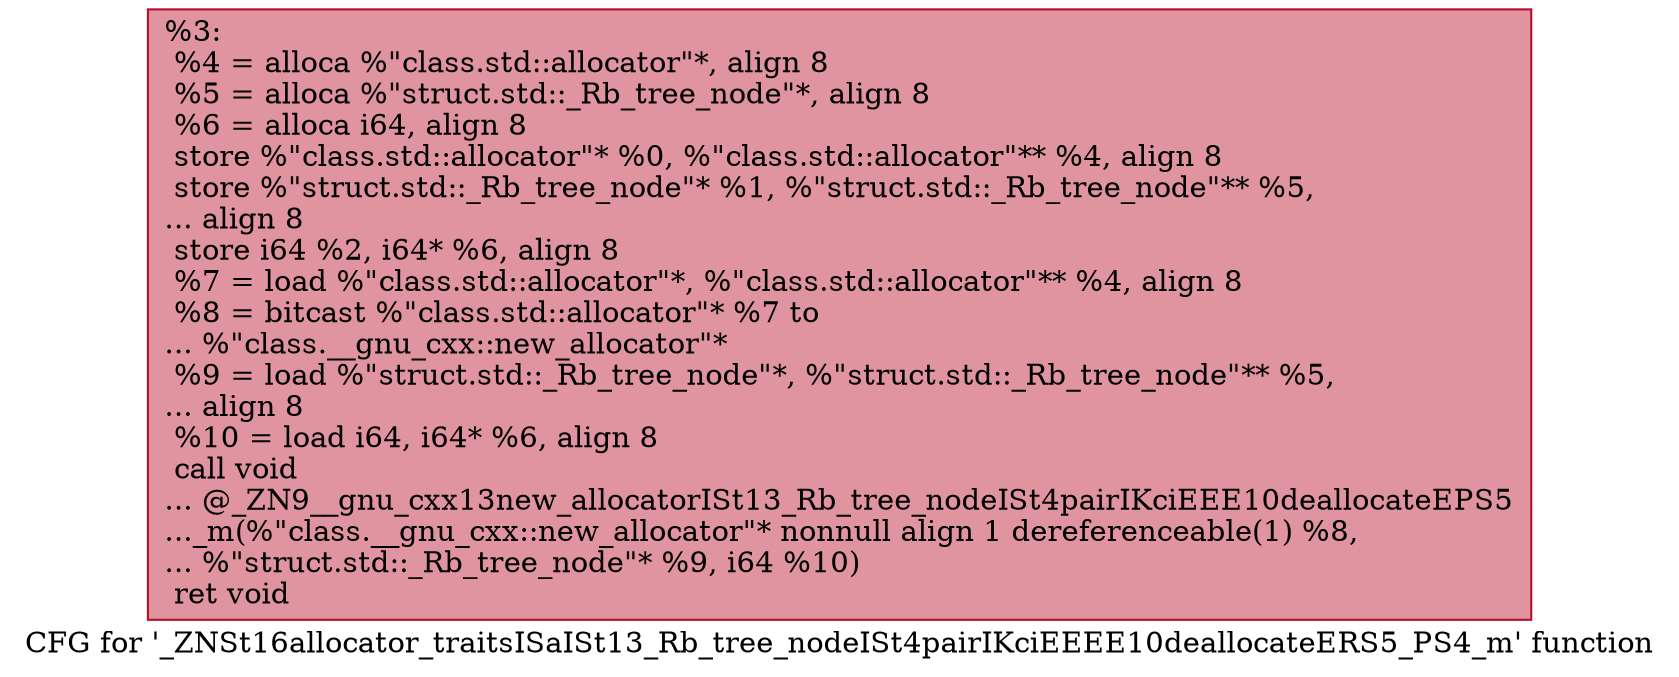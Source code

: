 digraph "CFG for '_ZNSt16allocator_traitsISaISt13_Rb_tree_nodeISt4pairIKciEEEE10deallocateERS5_PS4_m' function" {
	label="CFG for '_ZNSt16allocator_traitsISaISt13_Rb_tree_nodeISt4pairIKciEEEE10deallocateERS5_PS4_m' function";

	Node0x557bfd503c20 [shape=record,color="#b70d28ff", style=filled, fillcolor="#b70d2870",label="{%3:\l  %4 = alloca %\"class.std::allocator\"*, align 8\l  %5 = alloca %\"struct.std::_Rb_tree_node\"*, align 8\l  %6 = alloca i64, align 8\l  store %\"class.std::allocator\"* %0, %\"class.std::allocator\"** %4, align 8\l  store %\"struct.std::_Rb_tree_node\"* %1, %\"struct.std::_Rb_tree_node\"** %5,\l... align 8\l  store i64 %2, i64* %6, align 8\l  %7 = load %\"class.std::allocator\"*, %\"class.std::allocator\"** %4, align 8\l  %8 = bitcast %\"class.std::allocator\"* %7 to\l... %\"class.__gnu_cxx::new_allocator\"*\l  %9 = load %\"struct.std::_Rb_tree_node\"*, %\"struct.std::_Rb_tree_node\"** %5,\l... align 8\l  %10 = load i64, i64* %6, align 8\l  call void\l... @_ZN9__gnu_cxx13new_allocatorISt13_Rb_tree_nodeISt4pairIKciEEE10deallocateEPS5\l..._m(%\"class.__gnu_cxx::new_allocator\"* nonnull align 1 dereferenceable(1) %8,\l... %\"struct.std::_Rb_tree_node\"* %9, i64 %10)\l  ret void\l}"];
}
